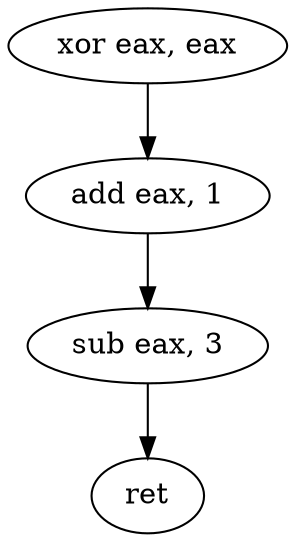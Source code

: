 Digraph G {
"A" [label = "xor eax, eax" , root=true, getid=A]
"B" [label = "add eax, 1", getid=B]
"C" [label = "sub eax, 3", getid=C]
"D" [label = "ret", getid=D]
A -> B
B -> C
C -> D
}
